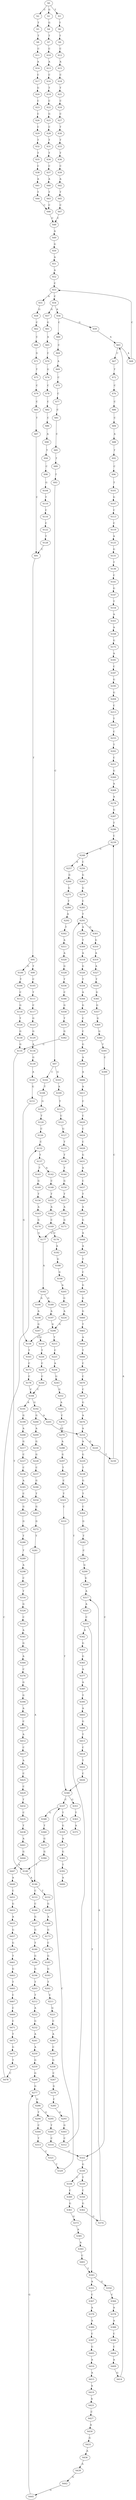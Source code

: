 strict digraph  {
	S0 -> S1 [ label = G ];
	S0 -> S2 [ label = C ];
	S0 -> S3 [ label = T ];
	S1 -> S4 [ label = G ];
	S2 -> S5 [ label = T ];
	S3 -> S6 [ label = T ];
	S4 -> S7 [ label = T ];
	S5 -> S8 [ label = T ];
	S6 -> S9 [ label = T ];
	S7 -> S10 [ label = C ];
	S8 -> S11 [ label = C ];
	S9 -> S12 [ label = C ];
	S10 -> S13 [ label = A ];
	S11 -> S14 [ label = A ];
	S12 -> S15 [ label = A ];
	S13 -> S16 [ label = C ];
	S14 -> S17 [ label = C ];
	S15 -> S18 [ label = C ];
	S16 -> S19 [ label = T ];
	S17 -> S20 [ label = G ];
	S18 -> S21 [ label = T ];
	S19 -> S22 [ label = C ];
	S20 -> S23 [ label = C ];
	S21 -> S24 [ label = C ];
	S22 -> S25 [ label = G ];
	S23 -> S26 [ label = C ];
	S24 -> S27 [ label = C ];
	S25 -> S28 [ label = C ];
	S26 -> S29 [ label = C ];
	S27 -> S30 [ label = T ];
	S28 -> S31 [ label = T ];
	S29 -> S32 [ label = T ];
	S30 -> S33 [ label = T ];
	S31 -> S34 [ label = T ];
	S32 -> S35 [ label = T ];
	S33 -> S36 [ label = T ];
	S34 -> S37 [ label = C ];
	S35 -> S38 [ label = C ];
	S36 -> S39 [ label = C ];
	S37 -> S40 [ label = A ];
	S38 -> S41 [ label = A ];
	S39 -> S42 [ label = A ];
	S40 -> S43 [ label = T ];
	S41 -> S44 [ label = T ];
	S42 -> S45 [ label = T ];
	S43 -> S46 [ label = C ];
	S44 -> S46 [ label = C ];
	S45 -> S47 [ label = C ];
	S46 -> S48 [ label = C ];
	S47 -> S48 [ label = C ];
	S48 -> S49 [ label = A ];
	S49 -> S50 [ label = G ];
	S50 -> S51 [ label = A ];
	S51 -> S52 [ label = A ];
	S52 -> S53 [ label = C ];
	S53 -> S54 [ label = C ];
	S53 -> S55 [ label = A ];
	S54 -> S56 [ label = A ];
	S54 -> S57 [ label = G ];
	S55 -> S58 [ label = G ];
	S56 -> S59 [ label = G ];
	S56 -> S60 [ label = C ];
	S57 -> S61 [ label = G ];
	S58 -> S62 [ label = C ];
	S59 -> S63 [ label = A ];
	S60 -> S64 [ label = C ];
	S61 -> S65 [ label = A ];
	S62 -> S66 [ label = C ];
	S63 -> S67 [ label = C ];
	S63 -> S68 [ label = A ];
	S64 -> S69 [ label = A ];
	S65 -> S70 [ label = C ];
	S66 -> S71 [ label = G ];
	S67 -> S72 [ label = T ];
	S68 -> S53 [ label = C ];
	S69 -> S73 [ label = C ];
	S70 -> S74 [ label = G ];
	S71 -> S75 [ label = T ];
	S72 -> S76 [ label = C ];
	S73 -> S77 [ label = C ];
	S74 -> S78 [ label = C ];
	S75 -> S79 [ label = C ];
	S76 -> S80 [ label = C ];
	S77 -> S81 [ label = C ];
	S78 -> S82 [ label = C ];
	S79 -> S83 [ label = C ];
	S80 -> S84 [ label = C ];
	S81 -> S85 [ label = C ];
	S82 -> S86 [ label = C ];
	S83 -> S87 [ label = T ];
	S84 -> S88 [ label = A ];
	S85 -> S89 [ label = T ];
	S86 -> S90 [ label = A ];
	S87 -> S91 [ label = C ];
	S88 -> S92 [ label = T ];
	S89 -> S93 [ label = T ];
	S90 -> S94 [ label = T ];
	S91 -> S95 [ label = T ];
	S92 -> S96 [ label = C ];
	S93 -> S97 [ label = C ];
	S94 -> S98 [ label = C ];
	S95 -> S99 [ label = T ];
	S95 -> S100 [ label = G ];
	S96 -> S101 [ label = T ];
	S97 -> S102 [ label = C ];
	S97 -> S103 [ label = G ];
	S98 -> S104 [ label = G ];
	S99 -> S105 [ label = C ];
	S100 -> S106 [ label = T ];
	S101 -> S107 [ label = G ];
	S102 -> S108 [ label = T ];
	S103 -> S109 [ label = A ];
	S104 -> S110 [ label = T ];
	S105 -> S111 [ label = T ];
	S106 -> S112 [ label = C ];
	S107 -> S113 [ label = C ];
	S108 -> S114 [ label = G ];
	S109 -> S115 [ label = T ];
	S110 -> S116 [ label = C ];
	S111 -> S117 [ label = C ];
	S112 -> S118 [ label = G ];
	S113 -> S119 [ label = C ];
	S114 -> S120 [ label = T ];
	S115 -> S121 [ label = C ];
	S116 -> S122 [ label = C ];
	S117 -> S123 [ label = G ];
	S118 -> S124 [ label = T ];
	S119 -> S125 [ label = A ];
	S120 -> S126 [ label = C ];
	S121 -> S127 [ label = G ];
	S122 -> S128 [ label = T ];
	S123 -> S129 [ label = G ];
	S124 -> S130 [ label = G ];
	S125 -> S131 [ label = G ];
	S126 -> S132 [ label = C ];
	S127 -> S133 [ label = T ];
	S128 -> S91 [ label = C ];
	S129 -> S134 [ label = A ];
	S130 -> S135 [ label = G ];
	S131 -> S136 [ label = T ];
	S132 -> S137 [ label = T ];
	S133 -> S138 [ label = T ];
	S134 -> S139 [ label = G ];
	S135 -> S140 [ label = T ];
	S136 -> S141 [ label = C ];
	S137 -> S142 [ label = A ];
	S137 -> S143 [ label = T ];
	S138 -> S144 [ label = T ];
	S139 -> S145 [ label = A ];
	S140 -> S146 [ label = A ];
	S141 -> S147 [ label = G ];
	S142 -> S148 [ label = C ];
	S143 -> S149 [ label = G ];
	S144 -> S150 [ label = G ];
	S145 -> S151 [ label = G ];
	S146 -> S152 [ label = T ];
	S146 -> S153 [ label = C ];
	S147 -> S154 [ label = T ];
	S148 -> S155 [ label = T ];
	S149 -> S156 [ label = T ];
	S150 -> S157 [ label = T ];
	S151 -> S158 [ label = G ];
	S152 -> S159 [ label = G ];
	S153 -> S160 [ label = C ];
	S154 -> S161 [ label = A ];
	S155 -> S162 [ label = A ];
	S156 -> S163 [ label = A ];
	S157 -> S164 [ label = A ];
	S158 -> S165 [ label = T ];
	S159 -> S166 [ label = A ];
	S160 -> S167 [ label = G ];
	S161 -> S168 [ label = A ];
	S162 -> S169 [ label = C ];
	S163 -> S170 [ label = G ];
	S164 -> S171 [ label = G ];
	S165 -> S172 [ label = C ];
	S166 -> S173 [ label = G ];
	S167 -> S174 [ label = G ];
	S168 -> S175 [ label = G ];
	S169 -> S176 [ label = C ];
	S170 -> S177 [ label = G ];
	S171 -> S177 [ label = G ];
	S172 -> S178 [ label = C ];
	S173 -> S179 [ label = C ];
	S174 -> S180 [ label = T ];
	S175 -> S181 [ label = A ];
	S176 -> S182 [ label = A ];
	S177 -> S183 [ label = A ];
	S178 -> S184 [ label = C ];
	S179 -> S185 [ label = G ];
	S180 -> S186 [ label = G ];
	S181 -> S187 [ label = C ];
	S182 -> S188 [ label = G ];
	S183 -> S189 [ label = G ];
	S183 -> S190 [ label = A ];
	S184 -> S191 [ label = A ];
	S184 -> S192 [ label = G ];
	S185 -> S193 [ label = G ];
	S186 -> S194 [ label = G ];
	S187 -> S195 [ label = G ];
	S188 -> S196 [ label = G ];
	S189 -> S197 [ label = A ];
	S190 -> S198 [ label = A ];
	S191 -> S199 [ label = G ];
	S192 -> S200 [ label = G ];
	S192 -> S201 [ label = A ];
	S193 -> S202 [ label = T ];
	S194 -> S203 [ label = T ];
	S195 -> S204 [ label = G ];
	S196 -> S205 [ label = A ];
	S197 -> S206 [ label = G ];
	S198 -> S207 [ label = G ];
	S199 -> S208 [ label = A ];
	S200 -> S209 [ label = A ];
	S201 -> S210 [ label = A ];
	S202 -> S211 [ label = C ];
	S203 -> S212 [ label = T ];
	S204 -> S213 [ label = C ];
	S205 -> S214 [ label = G ];
	S206 -> S215 [ label = T ];
	S206 -> S158 [ label = G ];
	S207 -> S216 [ label = G ];
	S208 -> S217 [ label = G ];
	S209 -> S218 [ label = G ];
	S210 -> S219 [ label = A ];
	S210 -> S220 [ label = G ];
	S211 -> S221 [ label = G ];
	S212 -> S222 [ label = A ];
	S213 -> S223 [ label = T ];
	S214 -> S224 [ label = A ];
	S215 -> S225 [ label = C ];
	S216 -> S226 [ label = T ];
	S217 -> S227 [ label = C ];
	S218 -> S228 [ label = G ];
	S219 -> S229 [ label = G ];
	S220 -> S230 [ label = T ];
	S221 -> S231 [ label = C ];
	S222 -> S232 [ label = G ];
	S223 -> S233 [ label = C ];
	S224 -> S206 [ label = G ];
	S225 -> S234 [ label = A ];
	S226 -> S235 [ label = C ];
	S227 -> S236 [ label = C ];
	S228 -> S237 [ label = C ];
	S229 -> S238 [ label = T ];
	S230 -> S239 [ label = C ];
	S231 -> S240 [ label = A ];
	S232 -> S241 [ label = A ];
	S233 -> S242 [ label = T ];
	S234 -> S243 [ label = G ];
	S235 -> S244 [ label = C ];
	S236 -> S245 [ label = A ];
	S237 -> S246 [ label = G ];
	S238 -> S247 [ label = G ];
	S239 -> S248 [ label = G ];
	S240 -> S249 [ label = C ];
	S241 -> S250 [ label = A ];
	S242 -> S251 [ label = C ];
	S243 -> S252 [ label = G ];
	S244 -> S184 [ label = C ];
	S245 -> S253 [ label = C ];
	S246 -> S254 [ label = T ];
	S247 -> S255 [ label = T ];
	S248 -> S256 [ label = C ];
	S248 -> S257 [ label = A ];
	S249 -> S258 [ label = G ];
	S250 -> S259 [ label = G ];
	S251 -> S260 [ label = G ];
	S252 -> S261 [ label = A ];
	S253 -> S262 [ label = G ];
	S254 -> S263 [ label = G ];
	S255 -> S264 [ label = C ];
	S256 -> S265 [ label = G ];
	S257 -> S266 [ label = G ];
	S258 -> S267 [ label = C ];
	S259 -> S268 [ label = G ];
	S260 -> S269 [ label = A ];
	S261 -> S270 [ label = C ];
	S262 -> S271 [ label = G ];
	S263 -> S272 [ label = G ];
	S264 -> S273 [ label = G ];
	S265 -> S274 [ label = G ];
	S266 -> S275 [ label = G ];
	S267 -> S276 [ label = G ];
	S268 -> S277 [ label = G ];
	S269 -> S278 [ label = A ];
	S270 -> S279 [ label = C ];
	S271 -> S280 [ label = T ];
	S272 -> S281 [ label = T ];
	S273 -> S282 [ label = T ];
	S274 -> S283 [ label = C ];
	S275 -> S284 [ label = T ];
	S276 -> S285 [ label = C ];
	S277 -> S286 [ label = G ];
	S278 -> S287 [ label = G ];
	S279 -> S288 [ label = A ];
	S280 -> S289 [ label = T ];
	S281 -> S146 [ label = A ];
	S282 -> S290 [ label = C ];
	S283 -> S291 [ label = T ];
	S284 -> S292 [ label = A ];
	S285 -> S293 [ label = G ];
	S286 -> S294 [ label = T ];
	S286 -> S295 [ label = G ];
	S287 -> S296 [ label = T ];
	S288 -> S297 [ label = G ];
	S289 -> S298 [ label = A ];
	S290 -> S299 [ label = G ];
	S291 -> S300 [ label = A ];
	S291 -> S301 [ label = G ];
	S292 -> S302 [ label = T ];
	S293 -> S303 [ label = G ];
	S294 -> S304 [ label = C ];
	S295 -> S305 [ label = T ];
	S296 -> S239 [ label = C ];
	S297 -> S306 [ label = T ];
	S298 -> S307 [ label = C ];
	S299 -> S308 [ label = G ];
	S300 -> S309 [ label = T ];
	S301 -> S310 [ label = G ];
	S302 -> S311 [ label = A ];
	S303 -> S312 [ label = C ];
	S304 -> S313 [ label = T ];
	S305 -> S314 [ label = C ];
	S306 -> S315 [ label = C ];
	S307 -> S316 [ label = T ];
	S308 -> S317 [ label = A ];
	S309 -> S318 [ label = A ];
	S310 -> S319 [ label = A ];
	S311 -> S320 [ label = A ];
	S312 -> S291 [ label = T ];
	S313 -> S321 [ label = C ];
	S314 -> S322 [ label = C ];
	S315 -> S323 [ label = T ];
	S316 -> S324 [ label = G ];
	S317 -> S325 [ label = A ];
	S318 -> S326 [ label = G ];
	S319 -> S327 [ label = A ];
	S320 -> S328 [ label = G ];
	S321 -> S329 [ label = T ];
	S322 -> S330 [ label = G ];
	S323 -> S331 [ label = C ];
	S324 -> S332 [ label = C ];
	S325 -> S333 [ label = C ];
	S326 -> S334 [ label = T ];
	S327 -> S335 [ label = T ];
	S328 -> S336 [ label = T ];
	S329 -> S337 [ label = C ];
	S330 -> S338 [ label = C ];
	S330 -> S339 [ label = T ];
	S331 -> S340 [ label = T ];
	S332 -> S341 [ label = A ];
	S333 -> S342 [ label = A ];
	S333 -> S343 [ label = T ];
	S334 -> S344 [ label = A ];
	S335 -> S345 [ label = G ];
	S336 -> S346 [ label = C ];
	S337 -> S347 [ label = T ];
	S337 -> S348 [ label = G ];
	S338 -> S349 [ label = C ];
	S339 -> S350 [ label = C ];
	S340 -> S337 [ label = C ];
	S340 -> S351 [ label = G ];
	S341 -> S352 [ label = G ];
	S342 -> S353 [ label = G ];
	S343 -> S354 [ label = G ];
	S343 -> S355 [ label = A ];
	S344 -> S356 [ label = G ];
	S345 -> S357 [ label = G ];
	S346 -> S358 [ label = G ];
	S347 -> S359 [ label = G ];
	S348 -> S360 [ label = T ];
	S349 -> S361 [ label = G ];
	S350 -> S362 [ label = G ];
	S351 -> S363 [ label = T ];
	S352 -> S364 [ label = A ];
	S353 -> S365 [ label = G ];
	S354 -> S366 [ label = C ];
	S355 -> S367 [ label = C ];
	S356 -> S368 [ label = C ];
	S357 -> S369 [ label = G ];
	S358 -> S370 [ label = T ];
	S359 -> S371 [ label = A ];
	S360 -> S372 [ label = G ];
	S361 -> S373 [ label = G ];
	S362 -> S374 [ label = G ];
	S363 -> S375 [ label = A ];
	S364 -> S376 [ label = C ];
	S365 -> S377 [ label = A ];
	S366 -> S378 [ label = A ];
	S367 -> S379 [ label = A ];
	S368 -> S380 [ label = C ];
	S369 -> S381 [ label = G ];
	S370 -> S382 [ label = G ];
	S371 -> S383 [ label = G ];
	S372 -> S384 [ label = G ];
	S373 -> S385 [ label = A ];
	S374 -> S317 [ label = A ];
	S376 -> S386 [ label = G ];
	S377 -> S387 [ label = A ];
	S378 -> S388 [ label = A ];
	S379 -> S389 [ label = A ];
	S380 -> S390 [ label = G ];
	S381 -> S391 [ label = T ];
	S382 -> S135 [ label = G ];
	S383 -> S392 [ label = T ];
	S384 -> S140 [ label = T ];
	S385 -> S393 [ label = A ];
	S386 -> S394 [ label = G ];
	S387 -> S395 [ label = T ];
	S388 -> S396 [ label = C ];
	S389 -> S397 [ label = C ];
	S390 -> S398 [ label = A ];
	S391 -> S399 [ label = C ];
	S392 -> S400 [ label = A ];
	S393 -> S401 [ label = C ];
	S394 -> S402 [ label = A ];
	S395 -> S403 [ label = A ];
	S396 -> S404 [ label = C ];
	S397 -> S405 [ label = G ];
	S398 -> S406 [ label = A ];
	S399 -> S322 [ label = C ];
	S401 -> S343 [ label = T ];
	S402 -> S407 [ label = C ];
	S403 -> S408 [ label = G ];
	S404 -> S409 [ label = A ];
	S405 -> S410 [ label = A ];
	S406 -> S411 [ label = A ];
	S407 -> S412 [ label = A ];
	S408 -> S413 [ label = T ];
	S409 -> S414 [ label = G ];
	S410 -> S415 [ label = A ];
	S411 -> S416 [ label = C ];
	S412 -> S417 [ label = C ];
	S413 -> S418 [ label = C ];
	S414 -> S63 [ label = A ];
	S415 -> S419 [ label = A ];
	S416 -> S420 [ label = C ];
	S417 -> S421 [ label = A ];
	S418 -> S422 [ label = T ];
	S419 -> S423 [ label = A ];
	S420 -> S424 [ label = C ];
	S421 -> S425 [ label = C ];
	S422 -> S426 [ label = C ];
	S423 -> S427 [ label = C ];
	S424 -> S428 [ label = C ];
	S425 -> S429 [ label = C ];
	S426 -> S340 [ label = T ];
	S427 -> S430 [ label = A ];
	S428 -> S431 [ label = G ];
	S429 -> S432 [ label = T ];
	S430 -> S433 [ label = G ];
	S431 -> S434 [ label = A ];
	S432 -> S435 [ label = C ];
	S433 -> S436 [ label = A ];
	S434 -> S437 [ label = C ];
	S435 -> S438 [ label = T ];
	S436 -> S439 [ label = A ];
	S437 -> S440 [ label = T ];
	S438 -> S441 [ label = A ];
	S439 -> S442 [ label = G ];
	S440 -> S443 [ label = A ];
	S441 -> S444 [ label = G ];
	S442 -> S445 [ label = G ];
	S443 -> S446 [ label = G ];
	S444 -> S447 [ label = A ];
	S445 -> S277 [ label = G ];
	S446 -> S448 [ label = A ];
	S447 -> S449 [ label = A ];
	S448 -> S450 [ label = A ];
	S449 -> S451 [ label = C ];
	S450 -> S452 [ label = T ];
	S451 -> S453 [ label = G ];
	S452 -> S454 [ label = C ];
	S453 -> S455 [ label = A ];
	S454 -> S456 [ label = G ];
	S455 -> S457 [ label = G ];
	S456 -> S458 [ label = G ];
	S457 -> S459 [ label = G ];
	S458 -> S460 [ label = G ];
	S459 -> S461 [ label = T ];
	S460 -> S462 [ label = T ];
	S461 -> S463 [ label = G ];
	S462 -> S464 [ label = A ];
	S463 -> S465 [ label = T ];
	S464 -> S466 [ label = T ];
	S465 -> S467 [ label = C ];
	S466 -> S468 [ label = C ];
	S467 -> S469 [ label = C ];
	S468 -> S470 [ label = C ];
	S469 -> S471 [ label = C ];
	S470 -> S472 [ label = C ];
	S471 -> S473 [ label = T ];
	S472 -> S474 [ label = G ];
	S473 -> S475 [ label = G ];
	S474 -> S476 [ label = A ];
	S475 -> S477 [ label = T ];
	S476 -> S210 [ label = A ];
	S477 -> S478 [ label = C ];
	S478 -> S132 [ label = C ];
}
